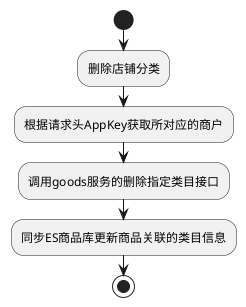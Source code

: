 @startuml
start
:删除店铺分类;
:根据请求头AppKey获取所对应的商户;
:调用goods服务的删除指定类目接口;
:同步ES商品库更新商品关联的类目信息;
stop
@enduml